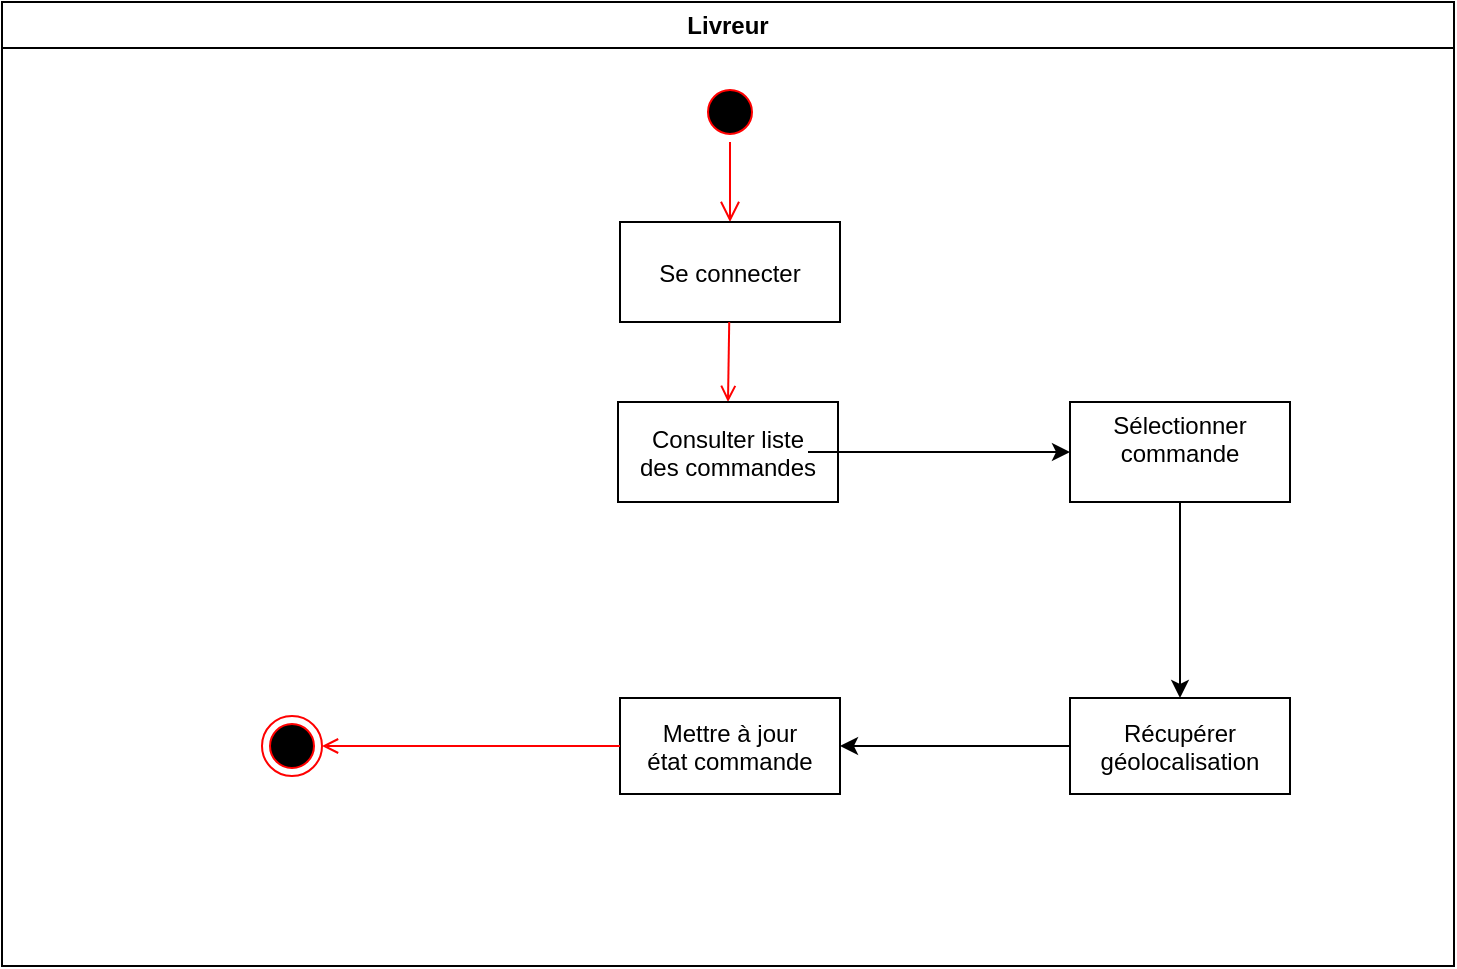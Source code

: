 <mxfile version="10.9.4" type="github"><diagram name="Page-1" id="e7e014a7-5840-1c2e-5031-d8a46d1fe8dd"><mxGraphModel dx="1038" dy="577" grid="1" gridSize="10" guides="1" tooltips="1" connect="1" arrows="1" fold="1" page="1" pageScale="1" pageWidth="1169" pageHeight="826" background="#ffffff" math="0" shadow="0"><root><mxCell id="0"/><mxCell id="1" parent="0"/><mxCell id="2" value="Livreur" style="swimlane;whiteSpace=wrap;startSize=23;" parent="1" vertex="1"><mxGeometry x="166" y="128" width="726" height="482" as="geometry"/></mxCell><mxCell id="5" value="" style="ellipse;shape=startState;fillColor=#000000;strokeColor=#ff0000;" parent="2" vertex="1"><mxGeometry x="349" y="40" width="30" height="30" as="geometry"/></mxCell><mxCell id="6" value="" style="edgeStyle=elbowEdgeStyle;elbow=horizontal;verticalAlign=bottom;endArrow=open;endSize=8;strokeColor=#FF0000;endFill=1;rounded=0" parent="2" source="5" target="7" edge="1"><mxGeometry x="349" y="40" as="geometry"><mxPoint x="364" y="110" as="targetPoint"/></mxGeometry></mxCell><mxCell id="7" value="Se connecter" style="" parent="2" vertex="1"><mxGeometry x="309" y="110" width="110" height="50" as="geometry"/></mxCell><mxCell id="9" value="" style="endArrow=open;strokeColor=#FF0000;endFill=1;rounded=0;entryX=0.5;entryY=0;entryDx=0;entryDy=0;" parent="2" source="7" target="10" edge="1"><mxGeometry relative="1" as="geometry"><mxPoint x="363" y="206" as="targetPoint"/></mxGeometry></mxCell><mxCell id="10" value="Consulter liste&#xA;des commandes" style="" parent="2" vertex="1"><mxGeometry x="308" y="200" width="110" height="50" as="geometry"/></mxCell><mxCell id="fJDvYmDtH6FW64S7XP2r-16" value="" style="edgeStyle=orthogonalEdgeStyle;rounded=0;orthogonalLoop=1;jettySize=auto;html=1;" parent="2" source="1rJp60Iw9jFnQX7dc7jx-44" target="fJDvYmDtH6FW64S7XP2r-15" edge="1"><mxGeometry relative="1" as="geometry"/></mxCell><mxCell id="1rJp60Iw9jFnQX7dc7jx-44" value="Récupérer&#xA;géolocalisation" style="" parent="2" vertex="1"><mxGeometry x="534" y="348" width="110" height="48" as="geometry"/></mxCell><mxCell id="fJDvYmDtH6FW64S7XP2r-15" value="Mettre à jour&#xA;état commande" style="" parent="2" vertex="1"><mxGeometry x="309" y="348" width="110" height="48" as="geometry"/></mxCell><mxCell id="1rJp60Iw9jFnQX7dc7jx-51" value="" style="ellipse;html=1;shape=endState;fillColor=#000000;strokeColor=#ff0000;" parent="2" vertex="1"><mxGeometry x="130" y="357" width="30" height="30" as="geometry"/></mxCell><mxCell id="fJDvYmDtH6FW64S7XP2r-19" value="" style="endArrow=open;strokeColor=#FF0000;endFill=1;rounded=0;exitX=0;exitY=0.5;exitDx=0;exitDy=0;entryX=1;entryY=0.5;entryDx=0;entryDy=0;" parent="2" source="fJDvYmDtH6FW64S7XP2r-15" target="1rJp60Iw9jFnQX7dc7jx-51" edge="1"><mxGeometry relative="1" as="geometry"><mxPoint x="183" y="260" as="sourcePoint"/><mxPoint x="193.691" y="382.057" as="targetPoint"/></mxGeometry></mxCell><mxCell id="fJDvYmDtH6FW64S7XP2r-14" value="Sélectionner&#xA;commande&#xA;" style="" parent="1" vertex="1"><mxGeometry x="700" y="328" width="110" height="50" as="geometry"/></mxCell><mxCell id="1rJp60Iw9jFnQX7dc7jx-56" value="" style="endArrow=classic;html=1;entryX=0;entryY=0.5;entryDx=0;entryDy=0;exitX=1;exitY=0.5;exitDx=0;exitDy=0;" parent="1" target="fJDvYmDtH6FW64S7XP2r-14" edge="1"><mxGeometry width="50" height="50" relative="1" as="geometry"><mxPoint x="569" y="353" as="sourcePoint"/><mxPoint x="375" y="363" as="targetPoint"/></mxGeometry></mxCell><mxCell id="fJDvYmDtH6FW64S7XP2r-18" value="" style="endArrow=classic;html=1;exitX=0.5;exitY=1;exitDx=0;exitDy=0;entryX=0.5;entryY=0;entryDx=0;entryDy=0;" parent="1" source="fJDvYmDtH6FW64S7XP2r-14" target="1rJp60Iw9jFnQX7dc7jx-44" edge="1"><mxGeometry width="50" height="50" relative="1" as="geometry"><mxPoint x="660" y="438" as="sourcePoint"/><mxPoint x="710" y="388" as="targetPoint"/></mxGeometry></mxCell></root></mxGraphModel></diagram></mxfile>